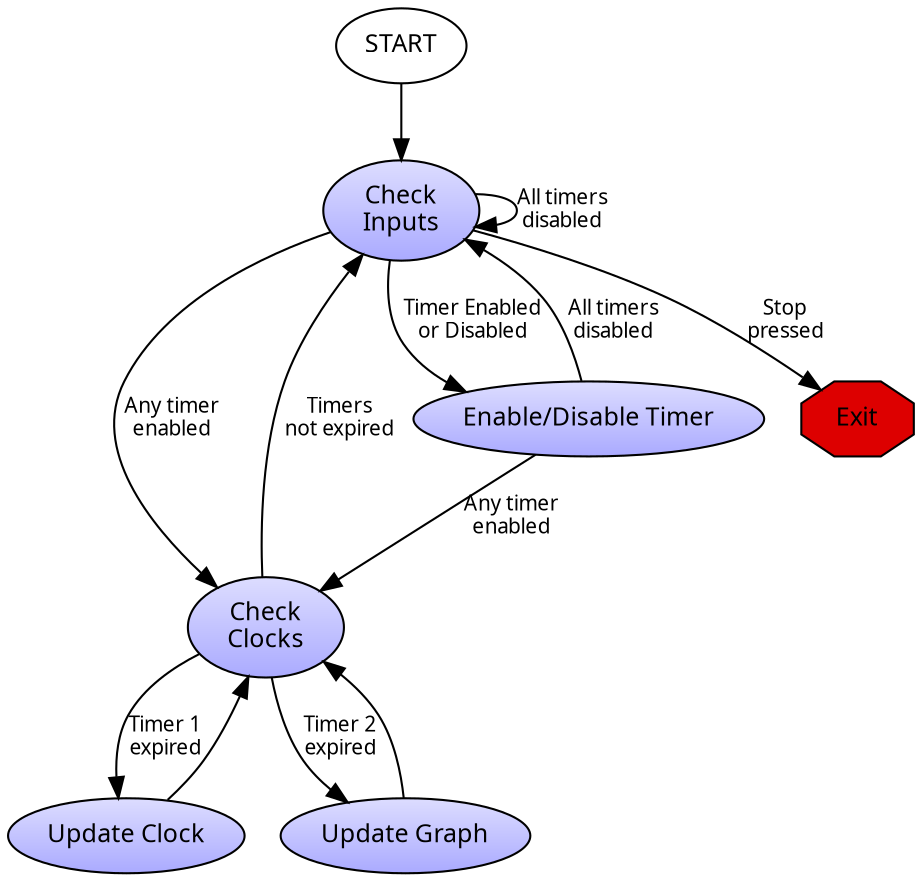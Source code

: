 digraph {
	graph [bgcolor=transparent];
	rankdir=TB;
    node [fontname="Sans", fontsize=12, fillcolor="#AAAAFF:#DDDDFF", gradientangle=90, style=filled];
	edge [fontname="Sans", fontsize=10];
	
	START [fillcolor="white"];
	clocks [label="Check\nClocks"];
	inputs [label="Check\nInputs"];
	timer1 [label="Update Clock"];
	timer2 [label="Update Graph"];
	timersonoff [label="Enable/Disable Timer"];
	exit [label="Exit", shape="octagon", fillcolor="#DD0000", style=filled];
 
    START -> inputs;
    inputs -> clocks [label="Any timer\nenabled"];
	inputs -> inputs [label="All timers\ndisabled"];
	clocks -> inputs [label="Timers\nnot expired"];
	clocks->timer1 [label="Timer 1\nexpired"];
	clocks->timer2 [label="Timer 2\nexpired"];
	timer1 -> clocks;
	timer2 -> clocks;
	inputs -> timersonoff [label="Timer Enabled\nor Disabled"];
	timersonoff->inputs [label="All timers\ndisabled"];
	timersonoff->clocks [label="Any timer\nenabled"];
	inputs -> exit [label="Stop\npressed"];
		
	{rank = same; timer1; timer2;}
}